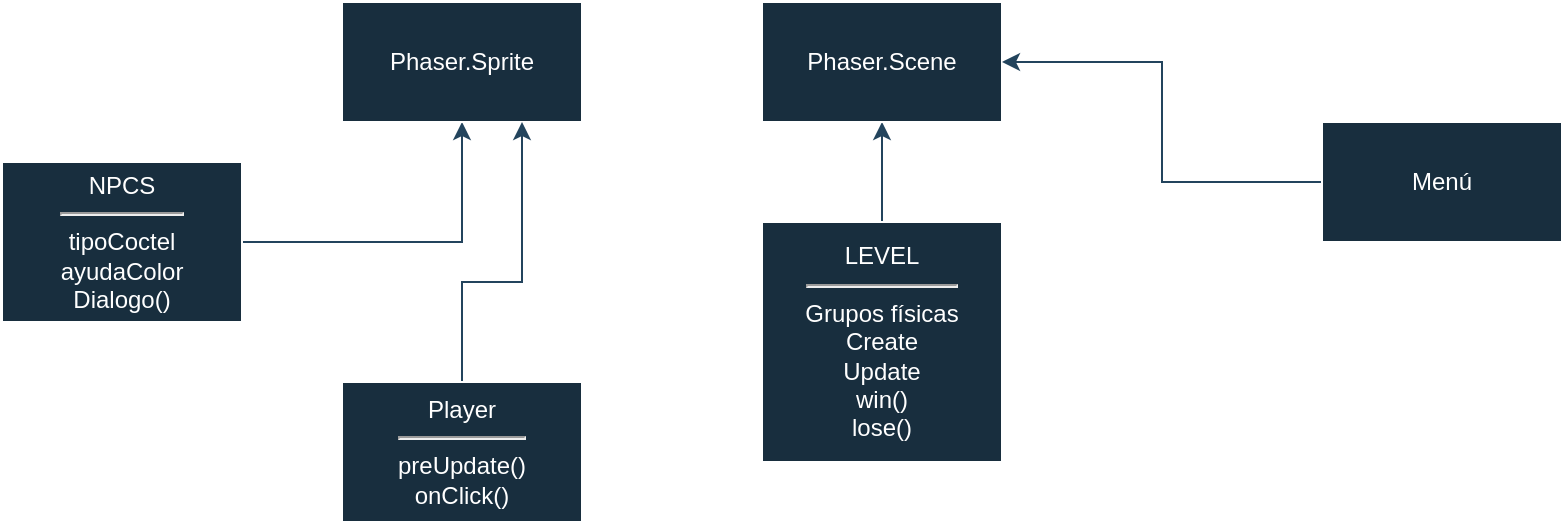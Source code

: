 <mxfile version="22.0.8" type="device">
  <diagram name="Página-1" id="4Di6m-BFFoKO9FQHmAbU">
    <mxGraphModel dx="1820" dy="600" grid="1" gridSize="10" guides="1" tooltips="1" connect="1" arrows="1" fold="1" page="1" pageScale="1" pageWidth="827" pageHeight="1169" math="0" shadow="0">
      <root>
        <mxCell id="0" />
        <mxCell id="1" parent="0" />
        <mxCell id="atKARHegg5MyUjocJEcO-6" value="" style="edgeStyle=orthogonalEdgeStyle;rounded=0;orthogonalLoop=1;jettySize=auto;html=1;labelBackgroundColor=none;strokeColor=#23445D;fontColor=default;" parent="1" source="atKARHegg5MyUjocJEcO-3" target="atKARHegg5MyUjocJEcO-4" edge="1">
          <mxGeometry relative="1" as="geometry" />
        </mxCell>
        <mxCell id="atKARHegg5MyUjocJEcO-3" value="LEVEL&lt;hr&gt;Grupos físicas&lt;br&gt;Create&lt;br&gt;Update&lt;br&gt;win()&lt;br&gt;lose()" style="rounded=0;whiteSpace=wrap;html=1;fillColor=#182E3E;strokeColor=#FFFFFF;labelBackgroundColor=none;fontColor=#FFFFFF;" parent="1" vertex="1">
          <mxGeometry x="370" y="150" width="120" height="120" as="geometry" />
        </mxCell>
        <mxCell id="atKARHegg5MyUjocJEcO-4" value="Phaser.Scene" style="rounded=0;whiteSpace=wrap;html=1;fillColor=#182E3E;strokeColor=#FFFFFF;labelBackgroundColor=none;fontColor=#FFFFFF;" parent="1" vertex="1">
          <mxGeometry x="370" y="40" width="120" height="60" as="geometry" />
        </mxCell>
        <mxCell id="atKARHegg5MyUjocJEcO-8" value="" style="edgeStyle=orthogonalEdgeStyle;rounded=0;orthogonalLoop=1;jettySize=auto;html=1;labelBackgroundColor=none;strokeColor=#23445D;fontColor=default;" parent="1" source="atKARHegg5MyUjocJEcO-7" target="atKARHegg5MyUjocJEcO-4" edge="1">
          <mxGeometry relative="1" as="geometry" />
        </mxCell>
        <mxCell id="atKARHegg5MyUjocJEcO-7" value="Menú" style="rounded=0;whiteSpace=wrap;html=1;fillColor=#182E3E;strokeColor=#FFFFFF;labelBackgroundColor=none;fontColor=#FFFFFF;" parent="1" vertex="1">
          <mxGeometry x="650" y="100" width="120" height="60" as="geometry" />
        </mxCell>
        <mxCell id="atKARHegg5MyUjocJEcO-12" value="" style="edgeStyle=orthogonalEdgeStyle;rounded=0;orthogonalLoop=1;jettySize=auto;html=1;labelBackgroundColor=none;strokeColor=#23445D;fontColor=default;" parent="1" source="atKARHegg5MyUjocJEcO-9" target="atKARHegg5MyUjocJEcO-10" edge="1">
          <mxGeometry relative="1" as="geometry" />
        </mxCell>
        <mxCell id="atKARHegg5MyUjocJEcO-9" value="NPCS&lt;hr&gt;tipoCoctel&lt;br&gt;ayudaColor&lt;br&gt;Dialogo()" style="rounded=0;whiteSpace=wrap;html=1;fillColor=#182E3E;strokeColor=#FFFFFF;labelBackgroundColor=none;fontColor=#FFFFFF;" parent="1" vertex="1">
          <mxGeometry x="-10" y="120" width="120" height="80" as="geometry" />
        </mxCell>
        <mxCell id="atKARHegg5MyUjocJEcO-10" value="Phaser.Sprite" style="rounded=0;whiteSpace=wrap;html=1;fillColor=#182E3E;strokeColor=#FFFFFF;labelBackgroundColor=none;fontColor=#FFFFFF;" parent="1" vertex="1">
          <mxGeometry x="160" y="40" width="120" height="60" as="geometry" />
        </mxCell>
        <mxCell id="EtjukB8g0D69jJclC281-3" style="edgeStyle=orthogonalEdgeStyle;rounded=0;orthogonalLoop=1;jettySize=auto;html=1;entryX=0.75;entryY=1;entryDx=0;entryDy=0;labelBackgroundColor=none;strokeColor=#23445D;fontColor=default;" parent="1" source="EtjukB8g0D69jJclC281-2" target="atKARHegg5MyUjocJEcO-10" edge="1">
          <mxGeometry relative="1" as="geometry">
            <Array as="points">
              <mxPoint x="220" y="180" />
              <mxPoint x="250" y="180" />
            </Array>
          </mxGeometry>
        </mxCell>
        <mxCell id="EtjukB8g0D69jJclC281-2" value="Player&lt;hr&gt;preUpdate()&lt;br&gt;onClick()" style="rounded=0;whiteSpace=wrap;html=1;fillColor=#182E3E;strokeColor=#FFFFFF;labelBackgroundColor=none;fontColor=#FFFFFF;" parent="1" vertex="1">
          <mxGeometry x="160" y="230" width="120" height="70" as="geometry" />
        </mxCell>
      </root>
    </mxGraphModel>
  </diagram>
</mxfile>
